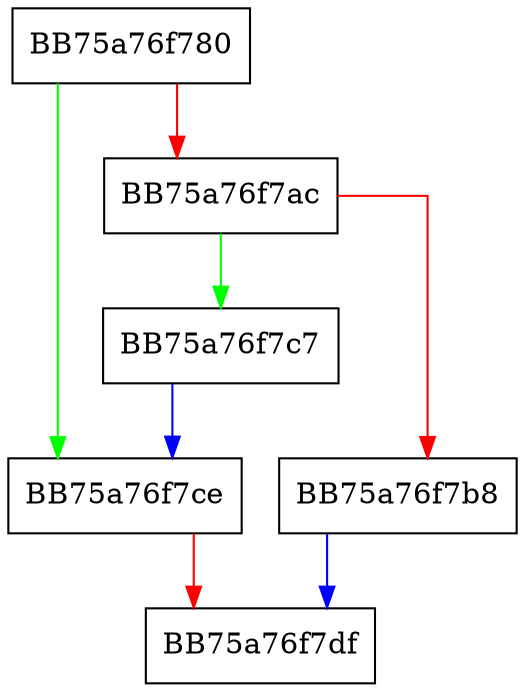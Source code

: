 digraph WrapperK32GetMappedFileNameW {
  node [shape="box"];
  graph [splines=ortho];
  BB75a76f780 -> BB75a76f7ce [color="green"];
  BB75a76f780 -> BB75a76f7ac [color="red"];
  BB75a76f7ac -> BB75a76f7c7 [color="green"];
  BB75a76f7ac -> BB75a76f7b8 [color="red"];
  BB75a76f7b8 -> BB75a76f7df [color="blue"];
  BB75a76f7c7 -> BB75a76f7ce [color="blue"];
  BB75a76f7ce -> BB75a76f7df [color="red"];
}